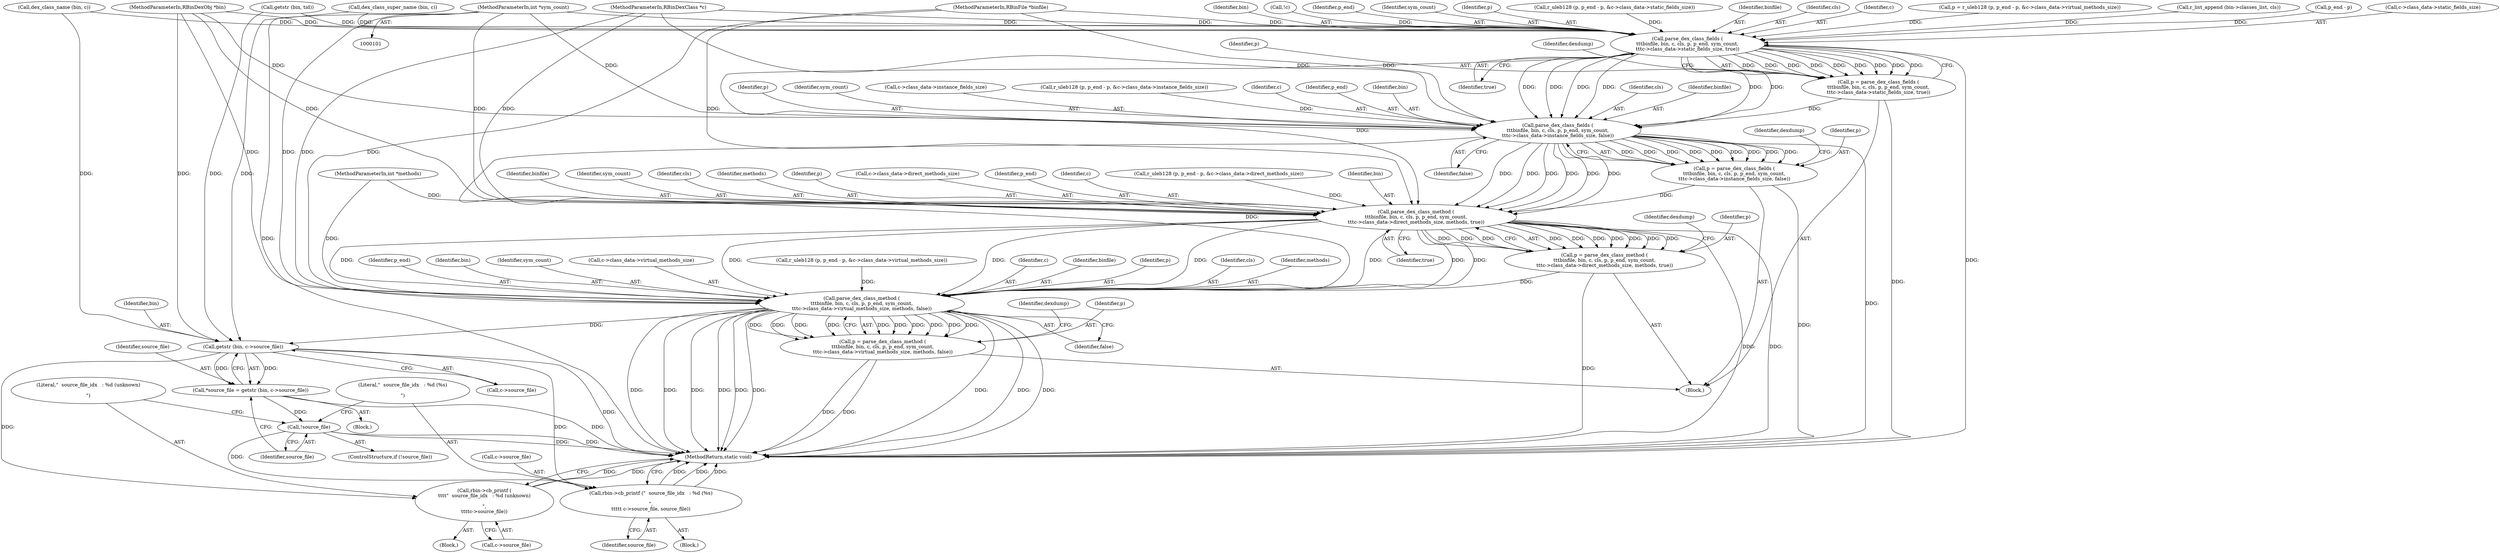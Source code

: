 digraph "0_radare2_1ea23bd6040441a21fbcfba69dce9a01af03f989@pointer" {
"1000107" [label="(MethodParameterIn,int *sym_count)"];
"1000490" [label="(Call,parse_dex_class_fields (\n\t\t\tbinfile, bin, c, cls, p, p_end, sym_count,\n\t\t\tc->class_data->static_fields_size, true))"];
"1000488" [label="(Call,p = parse_dex_class_fields (\n\t\t\tbinfile, bin, c, cls, p, p_end, sym_count,\n\t\t\tc->class_data->static_fields_size, true))"];
"1000511" [label="(Call,parse_dex_class_fields (\n\t\t\tbinfile, bin, c, cls, p, p_end, sym_count,\n\t\t\tc->class_data->instance_fields_size, false))"];
"1000509" [label="(Call,p = parse_dex_class_fields (\n\t\t\tbinfile, bin, c, cls, p, p_end, sym_count,\n\t\t\tc->class_data->instance_fields_size, false))"];
"1000532" [label="(Call,parse_dex_class_method (\n\t\t\tbinfile, bin, c, cls, p, p_end, sym_count,\n\t\t\tc->class_data->direct_methods_size, methods, true))"];
"1000530" [label="(Call,p = parse_dex_class_method (\n\t\t\tbinfile, bin, c, cls, p, p_end, sym_count,\n\t\t\tc->class_data->direct_methods_size, methods, true))"];
"1000554" [label="(Call,parse_dex_class_method (\n\t\t\tbinfile, bin, c, cls, p, p_end, sym_count,\n\t\t\tc->class_data->virtual_methods_size, methods, false))"];
"1000552" [label="(Call,p = parse_dex_class_method (\n\t\t\tbinfile, bin, c, cls, p, p_end, sym_count,\n\t\t\tc->class_data->virtual_methods_size, methods, false))"];
"1000575" [label="(Call,getstr (bin, c->source_file))"];
"1000573" [label="(Call,*source_file = getstr (bin, c->source_file))"];
"1000581" [label="(Call,!source_file)"];
"1000591" [label="(Call,rbin->cb_printf (\"  source_file_idx   : %d (%s)\n\n\",\n\t\t\t\t\t c->source_file, source_file))"];
"1000584" [label="(Call,rbin->cb_printf (\n\t\t\t\t\"  source_file_idx   : %d (unknown)\n\n\",\n\t\t\t\tc->source_file))"];
"1000533" [label="(Identifier,binfile)"];
"1000568" [label="(Identifier,false)"];
"1000106" [label="(MethodParameterIn,int *methods)"];
"1000126" [label="(Call,dex_class_name (bin, c))"];
"1000546" [label="(Identifier,true)"];
"1000539" [label="(Identifier,sym_count)"];
"1000560" [label="(Identifier,p_end)"];
"1000495" [label="(Identifier,p)"];
"1000488" [label="(Call,p = parse_dex_class_fields (\n\t\t\tbinfile, bin, c, cls, p, p_end, sym_count,\n\t\t\tc->class_data->static_fields_size, true))"];
"1000433" [label="(Call,r_uleb128 (p, p_end - p, &c->class_data->static_fields_size))"];
"1000515" [label="(Identifier,cls)"];
"1000556" [label="(Identifier,bin)"];
"1000489" [label="(Identifier,p)"];
"1000596" [label="(Identifier,source_file)"];
"1000107" [label="(MethodParameterIn,int *sym_count)"];
"1000503" [label="(Identifier,true)"];
"1000530" [label="(Call,p = parse_dex_class_method (\n\t\t\tbinfile, bin, c, cls, p, p_end, sym_count,\n\t\t\tc->class_data->direct_methods_size, methods, true))"];
"1000583" [label="(Block,)"];
"1000511" [label="(Call,parse_dex_class_fields (\n\t\t\tbinfile, bin, c, cls, p, p_end, sym_count,\n\t\t\tc->class_data->instance_fields_size, false))"];
"1000368" [label="(Block,)"];
"1000570" [label="(Identifier,dexdump)"];
"1000576" [label="(Identifier,bin)"];
"1000582" [label="(Identifier,source_file)"];
"1000561" [label="(Identifier,sym_count)"];
"1000584" [label="(Call,rbin->cb_printf (\n\t\t\t\t\"  source_file_idx   : %d (unknown)\n\n\",\n\t\t\t\tc->source_file))"];
"1000512" [label="(Identifier,binfile)"];
"1000516" [label="(Identifier,p)"];
"1000571" [label="(Block,)"];
"1000526" [label="(Identifier,dexdump)"];
"1000562" [label="(Call,c->class_data->virtual_methods_size)"];
"1000585" [label="(Literal,\"  source_file_idx   : %d (unknown)\n\n\")"];
"1000491" [label="(Identifier,binfile)"];
"1000472" [label="(Call,r_uleb128 (p, p_end - p, &c->class_data->virtual_methods_size))"];
"1000494" [label="(Identifier,cls)"];
"1000518" [label="(Identifier,sym_count)"];
"1000493" [label="(Identifier,c)"];
"1000536" [label="(Identifier,cls)"];
"1000104" [label="(MethodParameterIn,RBinDexClass *c)"];
"1000597" [label="(MethodReturn,static void)"];
"1000519" [label="(Call,c->class_data->instance_fields_size)"];
"1000557" [label="(Identifier,c)"];
"1000446" [label="(Call,r_uleb128 (p, p_end - p, &c->class_data->instance_fields_size))"];
"1000552" [label="(Call,p = parse_dex_class_method (\n\t\t\tbinfile, bin, c, cls, p, p_end, sym_count,\n\t\t\tc->class_data->virtual_methods_size, methods, false))"];
"1000103" [label="(MethodParameterIn,RBinDexObj *bin)"];
"1000545" [label="(Identifier,methods)"];
"1000470" [label="(Call,p = r_uleb128 (p, p_end - p, &c->class_data->virtual_methods_size))"];
"1000573" [label="(Call,*source_file = getstr (bin, c->source_file))"];
"1000555" [label="(Identifier,binfile)"];
"1000559" [label="(Identifier,p)"];
"1000577" [label="(Call,c->source_file)"];
"1000210" [label="(Call,r_list_append (bin->classes_list, cls))"];
"1000474" [label="(Call,p_end - p)"];
"1000548" [label="(Identifier,dexdump)"];
"1000498" [label="(Call,c->class_data->static_fields_size)"];
"1000553" [label="(Identifier,p)"];
"1000593" [label="(Call,c->source_file)"];
"1000591" [label="(Call,rbin->cb_printf (\"  source_file_idx   : %d (%s)\n\n\",\n\t\t\t\t\t c->source_file, source_file))"];
"1000574" [label="(Identifier,source_file)"];
"1000532" [label="(Call,parse_dex_class_method (\n\t\t\tbinfile, bin, c, cls, p, p_end, sym_count,\n\t\t\tc->class_data->direct_methods_size, methods, true))"];
"1000537" [label="(Identifier,p)"];
"1000540" [label="(Call,c->class_data->direct_methods_size)"];
"1000514" [label="(Identifier,c)"];
"1000505" [label="(Identifier,dexdump)"];
"1000102" [label="(MethodParameterIn,RBinFile *binfile)"];
"1000233" [label="(Call,dex_class_super_name (bin, c))"];
"1000580" [label="(ControlStructure,if (!source_file))"];
"1000517" [label="(Identifier,p_end)"];
"1000538" [label="(Identifier,p_end)"];
"1000350" [label="(Call,getstr (bin, tid))"];
"1000535" [label="(Identifier,c)"];
"1000586" [label="(Call,c->source_file)"];
"1000492" [label="(Identifier,bin)"];
"1000592" [label="(Literal,\"  source_file_idx   : %d (%s)\n\n\")"];
"1000558" [label="(Identifier,cls)"];
"1000355" [label="(Call,!c)"];
"1000554" [label="(Call,parse_dex_class_method (\n\t\t\tbinfile, bin, c, cls, p, p_end, sym_count,\n\t\t\tc->class_data->virtual_methods_size, methods, false))"];
"1000531" [label="(Identifier,p)"];
"1000590" [label="(Block,)"];
"1000509" [label="(Call,p = parse_dex_class_fields (\n\t\t\tbinfile, bin, c, cls, p, p_end, sym_count,\n\t\t\tc->class_data->instance_fields_size, false))"];
"1000567" [label="(Identifier,methods)"];
"1000513" [label="(Identifier,bin)"];
"1000575" [label="(Call,getstr (bin, c->source_file))"];
"1000459" [label="(Call,r_uleb128 (p, p_end - p, &c->class_data->direct_methods_size))"];
"1000496" [label="(Identifier,p_end)"];
"1000497" [label="(Identifier,sym_count)"];
"1000524" [label="(Identifier,false)"];
"1000490" [label="(Call,parse_dex_class_fields (\n\t\t\tbinfile, bin, c, cls, p, p_end, sym_count,\n\t\t\tc->class_data->static_fields_size, true))"];
"1000581" [label="(Call,!source_file)"];
"1000534" [label="(Identifier,bin)"];
"1000510" [label="(Identifier,p)"];
"1000107" -> "1000101"  [label="AST: "];
"1000107" -> "1000597"  [label="DDG: "];
"1000107" -> "1000490"  [label="DDG: "];
"1000107" -> "1000511"  [label="DDG: "];
"1000107" -> "1000532"  [label="DDG: "];
"1000107" -> "1000554"  [label="DDG: "];
"1000490" -> "1000488"  [label="AST: "];
"1000490" -> "1000503"  [label="CFG: "];
"1000491" -> "1000490"  [label="AST: "];
"1000492" -> "1000490"  [label="AST: "];
"1000493" -> "1000490"  [label="AST: "];
"1000494" -> "1000490"  [label="AST: "];
"1000495" -> "1000490"  [label="AST: "];
"1000496" -> "1000490"  [label="AST: "];
"1000497" -> "1000490"  [label="AST: "];
"1000498" -> "1000490"  [label="AST: "];
"1000503" -> "1000490"  [label="AST: "];
"1000488" -> "1000490"  [label="CFG: "];
"1000490" -> "1000597"  [label="DDG: "];
"1000490" -> "1000488"  [label="DDG: "];
"1000490" -> "1000488"  [label="DDG: "];
"1000490" -> "1000488"  [label="DDG: "];
"1000490" -> "1000488"  [label="DDG: "];
"1000490" -> "1000488"  [label="DDG: "];
"1000490" -> "1000488"  [label="DDG: "];
"1000490" -> "1000488"  [label="DDG: "];
"1000490" -> "1000488"  [label="DDG: "];
"1000490" -> "1000488"  [label="DDG: "];
"1000102" -> "1000490"  [label="DDG: "];
"1000350" -> "1000490"  [label="DDG: "];
"1000126" -> "1000490"  [label="DDG: "];
"1000233" -> "1000490"  [label="DDG: "];
"1000103" -> "1000490"  [label="DDG: "];
"1000355" -> "1000490"  [label="DDG: "];
"1000104" -> "1000490"  [label="DDG: "];
"1000210" -> "1000490"  [label="DDG: "];
"1000470" -> "1000490"  [label="DDG: "];
"1000474" -> "1000490"  [label="DDG: "];
"1000433" -> "1000490"  [label="DDG: "];
"1000490" -> "1000511"  [label="DDG: "];
"1000490" -> "1000511"  [label="DDG: "];
"1000490" -> "1000511"  [label="DDG: "];
"1000490" -> "1000511"  [label="DDG: "];
"1000490" -> "1000511"  [label="DDG: "];
"1000490" -> "1000511"  [label="DDG: "];
"1000490" -> "1000532"  [label="DDG: "];
"1000488" -> "1000368"  [label="AST: "];
"1000489" -> "1000488"  [label="AST: "];
"1000505" -> "1000488"  [label="CFG: "];
"1000488" -> "1000597"  [label="DDG: "];
"1000488" -> "1000511"  [label="DDG: "];
"1000511" -> "1000509"  [label="AST: "];
"1000511" -> "1000524"  [label="CFG: "];
"1000512" -> "1000511"  [label="AST: "];
"1000513" -> "1000511"  [label="AST: "];
"1000514" -> "1000511"  [label="AST: "];
"1000515" -> "1000511"  [label="AST: "];
"1000516" -> "1000511"  [label="AST: "];
"1000517" -> "1000511"  [label="AST: "];
"1000518" -> "1000511"  [label="AST: "];
"1000519" -> "1000511"  [label="AST: "];
"1000524" -> "1000511"  [label="AST: "];
"1000509" -> "1000511"  [label="CFG: "];
"1000511" -> "1000597"  [label="DDG: "];
"1000511" -> "1000509"  [label="DDG: "];
"1000511" -> "1000509"  [label="DDG: "];
"1000511" -> "1000509"  [label="DDG: "];
"1000511" -> "1000509"  [label="DDG: "];
"1000511" -> "1000509"  [label="DDG: "];
"1000511" -> "1000509"  [label="DDG: "];
"1000511" -> "1000509"  [label="DDG: "];
"1000511" -> "1000509"  [label="DDG: "];
"1000511" -> "1000509"  [label="DDG: "];
"1000102" -> "1000511"  [label="DDG: "];
"1000103" -> "1000511"  [label="DDG: "];
"1000104" -> "1000511"  [label="DDG: "];
"1000446" -> "1000511"  [label="DDG: "];
"1000511" -> "1000532"  [label="DDG: "];
"1000511" -> "1000532"  [label="DDG: "];
"1000511" -> "1000532"  [label="DDG: "];
"1000511" -> "1000532"  [label="DDG: "];
"1000511" -> "1000532"  [label="DDG: "];
"1000511" -> "1000532"  [label="DDG: "];
"1000511" -> "1000554"  [label="DDG: "];
"1000509" -> "1000368"  [label="AST: "];
"1000510" -> "1000509"  [label="AST: "];
"1000526" -> "1000509"  [label="CFG: "];
"1000509" -> "1000597"  [label="DDG: "];
"1000509" -> "1000532"  [label="DDG: "];
"1000532" -> "1000530"  [label="AST: "];
"1000532" -> "1000546"  [label="CFG: "];
"1000533" -> "1000532"  [label="AST: "];
"1000534" -> "1000532"  [label="AST: "];
"1000535" -> "1000532"  [label="AST: "];
"1000536" -> "1000532"  [label="AST: "];
"1000537" -> "1000532"  [label="AST: "];
"1000538" -> "1000532"  [label="AST: "];
"1000539" -> "1000532"  [label="AST: "];
"1000540" -> "1000532"  [label="AST: "];
"1000545" -> "1000532"  [label="AST: "];
"1000546" -> "1000532"  [label="AST: "];
"1000530" -> "1000532"  [label="CFG: "];
"1000532" -> "1000597"  [label="DDG: "];
"1000532" -> "1000597"  [label="DDG: "];
"1000532" -> "1000530"  [label="DDG: "];
"1000532" -> "1000530"  [label="DDG: "];
"1000532" -> "1000530"  [label="DDG: "];
"1000532" -> "1000530"  [label="DDG: "];
"1000532" -> "1000530"  [label="DDG: "];
"1000532" -> "1000530"  [label="DDG: "];
"1000532" -> "1000530"  [label="DDG: "];
"1000532" -> "1000530"  [label="DDG: "];
"1000532" -> "1000530"  [label="DDG: "];
"1000532" -> "1000530"  [label="DDG: "];
"1000102" -> "1000532"  [label="DDG: "];
"1000103" -> "1000532"  [label="DDG: "];
"1000104" -> "1000532"  [label="DDG: "];
"1000459" -> "1000532"  [label="DDG: "];
"1000106" -> "1000532"  [label="DDG: "];
"1000532" -> "1000554"  [label="DDG: "];
"1000532" -> "1000554"  [label="DDG: "];
"1000532" -> "1000554"  [label="DDG: "];
"1000532" -> "1000554"  [label="DDG: "];
"1000532" -> "1000554"  [label="DDG: "];
"1000532" -> "1000554"  [label="DDG: "];
"1000532" -> "1000554"  [label="DDG: "];
"1000530" -> "1000368"  [label="AST: "];
"1000531" -> "1000530"  [label="AST: "];
"1000548" -> "1000530"  [label="CFG: "];
"1000530" -> "1000597"  [label="DDG: "];
"1000530" -> "1000554"  [label="DDG: "];
"1000554" -> "1000552"  [label="AST: "];
"1000554" -> "1000568"  [label="CFG: "];
"1000555" -> "1000554"  [label="AST: "];
"1000556" -> "1000554"  [label="AST: "];
"1000557" -> "1000554"  [label="AST: "];
"1000558" -> "1000554"  [label="AST: "];
"1000559" -> "1000554"  [label="AST: "];
"1000560" -> "1000554"  [label="AST: "];
"1000561" -> "1000554"  [label="AST: "];
"1000562" -> "1000554"  [label="AST: "];
"1000567" -> "1000554"  [label="AST: "];
"1000568" -> "1000554"  [label="AST: "];
"1000552" -> "1000554"  [label="CFG: "];
"1000554" -> "1000597"  [label="DDG: "];
"1000554" -> "1000597"  [label="DDG: "];
"1000554" -> "1000597"  [label="DDG: "];
"1000554" -> "1000597"  [label="DDG: "];
"1000554" -> "1000597"  [label="DDG: "];
"1000554" -> "1000597"  [label="DDG: "];
"1000554" -> "1000597"  [label="DDG: "];
"1000554" -> "1000597"  [label="DDG: "];
"1000554" -> "1000597"  [label="DDG: "];
"1000554" -> "1000552"  [label="DDG: "];
"1000554" -> "1000552"  [label="DDG: "];
"1000554" -> "1000552"  [label="DDG: "];
"1000554" -> "1000552"  [label="DDG: "];
"1000554" -> "1000552"  [label="DDG: "];
"1000554" -> "1000552"  [label="DDG: "];
"1000554" -> "1000552"  [label="DDG: "];
"1000554" -> "1000552"  [label="DDG: "];
"1000554" -> "1000552"  [label="DDG: "];
"1000554" -> "1000552"  [label="DDG: "];
"1000102" -> "1000554"  [label="DDG: "];
"1000103" -> "1000554"  [label="DDG: "];
"1000104" -> "1000554"  [label="DDG: "];
"1000472" -> "1000554"  [label="DDG: "];
"1000106" -> "1000554"  [label="DDG: "];
"1000554" -> "1000575"  [label="DDG: "];
"1000552" -> "1000368"  [label="AST: "];
"1000553" -> "1000552"  [label="AST: "];
"1000570" -> "1000552"  [label="CFG: "];
"1000552" -> "1000597"  [label="DDG: "];
"1000552" -> "1000597"  [label="DDG: "];
"1000575" -> "1000573"  [label="AST: "];
"1000575" -> "1000577"  [label="CFG: "];
"1000576" -> "1000575"  [label="AST: "];
"1000577" -> "1000575"  [label="AST: "];
"1000573" -> "1000575"  [label="CFG: "];
"1000575" -> "1000597"  [label="DDG: "];
"1000575" -> "1000573"  [label="DDG: "];
"1000575" -> "1000573"  [label="DDG: "];
"1000350" -> "1000575"  [label="DDG: "];
"1000126" -> "1000575"  [label="DDG: "];
"1000233" -> "1000575"  [label="DDG: "];
"1000103" -> "1000575"  [label="DDG: "];
"1000575" -> "1000584"  [label="DDG: "];
"1000575" -> "1000591"  [label="DDG: "];
"1000573" -> "1000571"  [label="AST: "];
"1000574" -> "1000573"  [label="AST: "];
"1000582" -> "1000573"  [label="CFG: "];
"1000573" -> "1000597"  [label="DDG: "];
"1000573" -> "1000581"  [label="DDG: "];
"1000581" -> "1000580"  [label="AST: "];
"1000581" -> "1000582"  [label="CFG: "];
"1000582" -> "1000581"  [label="AST: "];
"1000585" -> "1000581"  [label="CFG: "];
"1000592" -> "1000581"  [label="CFG: "];
"1000581" -> "1000597"  [label="DDG: "];
"1000581" -> "1000597"  [label="DDG: "];
"1000581" -> "1000591"  [label="DDG: "];
"1000591" -> "1000590"  [label="AST: "];
"1000591" -> "1000596"  [label="CFG: "];
"1000592" -> "1000591"  [label="AST: "];
"1000593" -> "1000591"  [label="AST: "];
"1000596" -> "1000591"  [label="AST: "];
"1000597" -> "1000591"  [label="CFG: "];
"1000591" -> "1000597"  [label="DDG: "];
"1000591" -> "1000597"  [label="DDG: "];
"1000591" -> "1000597"  [label="DDG: "];
"1000584" -> "1000583"  [label="AST: "];
"1000584" -> "1000586"  [label="CFG: "];
"1000585" -> "1000584"  [label="AST: "];
"1000586" -> "1000584"  [label="AST: "];
"1000597" -> "1000584"  [label="CFG: "];
"1000584" -> "1000597"  [label="DDG: "];
"1000584" -> "1000597"  [label="DDG: "];
}
